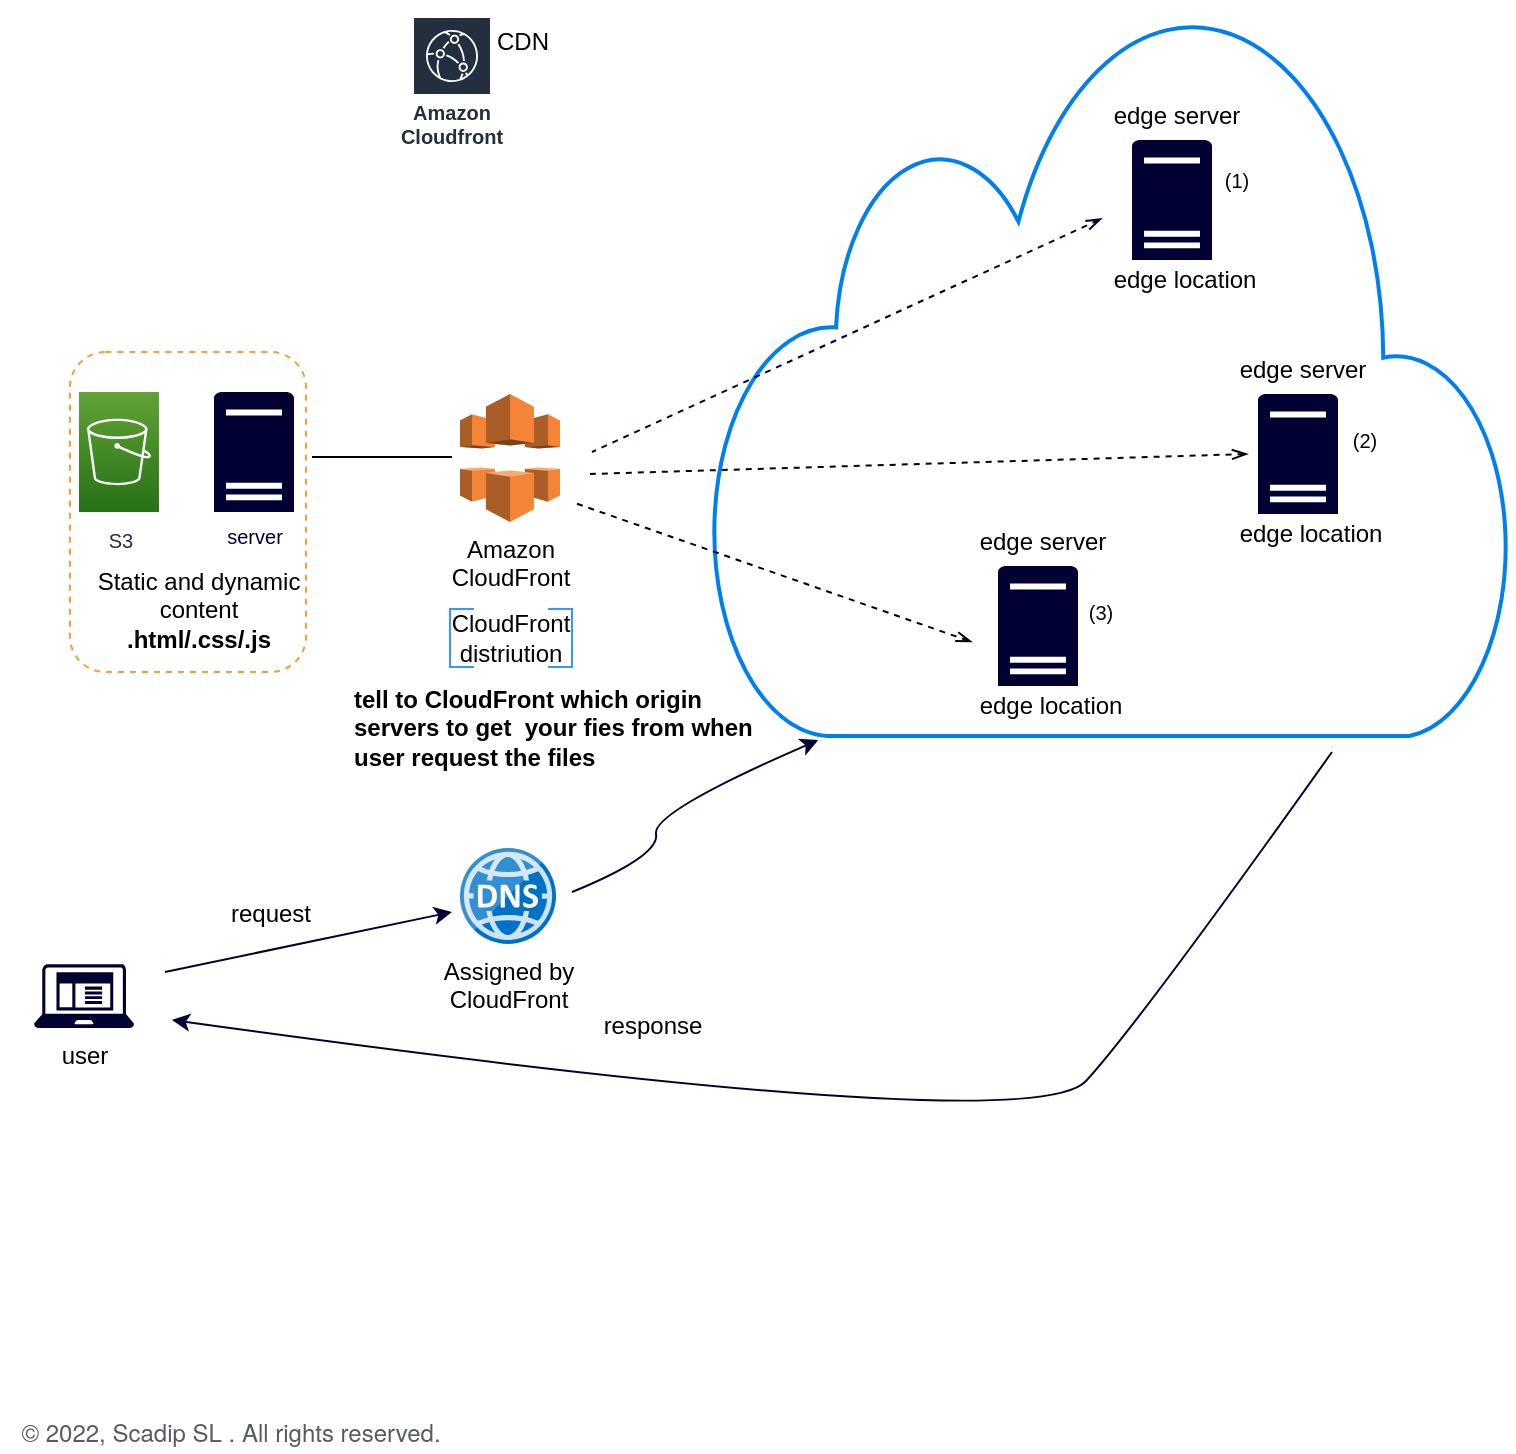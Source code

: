 <mxfile version="20.0.4" type="github">
  <diagram id="e0AHSDDCq2gPhYdt66as" name="Page-1">
    <mxGraphModel dx="1204" dy="539" grid="1" gridSize="10" guides="1" tooltips="1" connect="1" arrows="1" fold="1" page="1" pageScale="1" pageWidth="827" pageHeight="1169" math="0" shadow="0">
      <root>
        <mxCell id="0" />
        <mxCell id="1" parent="0" />
        <mxCell id="LwQagKC2jVfEo59z9Ib3-13" value="" style="rounded=1;whiteSpace=wrap;html=1;fontSize=12;strokeColor=#FF9933;dashed=1;fillColor=none;" parent="1" vertex="1">
          <mxGeometry x="69" y="180" width="118" height="160" as="geometry" />
        </mxCell>
        <mxCell id="LwQagKC2jVfEo59z9Ib3-1" value="Amazon Cloudfront" style="sketch=0;outlineConnect=0;fontColor=#232F3E;gradientColor=none;strokeColor=#ffffff;fillColor=#232F3E;dashed=0;verticalLabelPosition=middle;verticalAlign=bottom;align=center;html=1;whiteSpace=wrap;fontSize=10;fontStyle=1;spacing=3;shape=mxgraph.aws4.productIcon;prIcon=mxgraph.aws4.cloudfront;" parent="1" vertex="1">
          <mxGeometry x="240" y="12" width="40" height="70" as="geometry" />
        </mxCell>
        <mxCell id="LwQagKC2jVfEo59z9Ib3-2" value="CDN" style="text;html=1;align=center;verticalAlign=middle;resizable=0;points=[];autosize=1;strokeColor=none;fillColor=none;" parent="1" vertex="1">
          <mxGeometry x="270" y="10" width="50" height="30" as="geometry" />
        </mxCell>
        <mxCell id="LwQagKC2jVfEo59z9Ib3-3" value="&lt;span style=&quot;font-size: 10px;&quot;&gt;S3&lt;/span&gt;" style="sketch=0;points=[[0,0,0],[0.25,0,0],[0.5,0,0],[0.75,0,0],[1,0,0],[0,1,0],[0.25,1,0],[0.5,1,0],[0.75,1,0],[1,1,0],[0,0.25,0],[0,0.5,0],[0,0.75,0],[1,0.25,0],[1,0.5,0],[1,0.75,0]];outlineConnect=0;fontColor=#232F3E;gradientColor=#60A337;gradientDirection=north;fillColor=#277116;strokeColor=#ffffff;dashed=0;verticalLabelPosition=bottom;verticalAlign=top;align=center;html=1;fontSize=12;fontStyle=0;shape=mxgraph.aws4.resourceIcon;resIcon=mxgraph.aws4.s3;" parent="1" vertex="1">
          <mxGeometry x="73.5" y="200" width="40" height="60" as="geometry" />
        </mxCell>
        <mxCell id="LwQagKC2jVfEo59z9Ib3-4" value="&lt;font style=&quot;font-size: 10px;&quot;&gt;server&lt;/font&gt;" style="sketch=0;pointerEvents=1;shadow=0;dashed=0;html=1;strokeColor=none;labelPosition=center;verticalLabelPosition=bottom;verticalAlign=top;align=center;fillColor=#000033;shape=mxgraph.mscae.enterprise.server_generic;fontSize=10;fontColor=#000033;" parent="1" vertex="1">
          <mxGeometry x="141" y="200" width="40" height="60" as="geometry" />
        </mxCell>
        <mxCell id="LwQagKC2jVfEo59z9Ib3-11" value="Amazon &lt;br&gt;CloudFront" style="outlineConnect=0;dashed=0;verticalLabelPosition=bottom;verticalAlign=top;align=center;html=1;shape=mxgraph.aws3.cloudfront;fillColor=#F58536;gradientColor=none;fontSize=12;" parent="1" vertex="1">
          <mxGeometry x="264" y="201" width="50" height="64" as="geometry" />
        </mxCell>
        <mxCell id="LwQagKC2jVfEo59z9Ib3-12" value="Static and dynamic&lt;br&gt;content&lt;br&gt;&lt;b&gt;.html/.css/.js&lt;/b&gt;" style="text;html=1;align=center;verticalAlign=middle;resizable=0;points=[];autosize=1;strokeColor=none;fillColor=none;fontSize=12;" parent="1" vertex="1">
          <mxGeometry x="72.5" y="279" width="120" height="60" as="geometry" />
        </mxCell>
        <mxCell id="LwQagKC2jVfEo59z9Ib3-14" value="CloudFront&lt;br&gt;distriution" style="text;html=1;align=center;verticalAlign=middle;resizable=0;points=[];autosize=1;strokeColor=none;fillColor=none;fontSize=12;" parent="1" vertex="1">
          <mxGeometry x="249" y="303" width="80" height="40" as="geometry" />
        </mxCell>
        <mxCell id="LwQagKC2jVfEo59z9Ib3-15" value="" style="strokeWidth=1;html=1;shape=mxgraph.flowchart.annotation_1;align=left;pointerEvents=1;fontColor=#000033;fillColor=none;strokeColor=#3399FF;" parent="1" vertex="1">
          <mxGeometry x="259" y="308.5" width="12" height="29" as="geometry" />
        </mxCell>
        <mxCell id="LwQagKC2jVfEo59z9Ib3-16" value="" style="strokeWidth=1;html=1;shape=mxgraph.flowchart.annotation_1;align=left;pointerEvents=1;fontColor=#000033;fillColor=none;direction=west;strokeColor=#3399FF;" parent="1" vertex="1">
          <mxGeometry x="308" y="308.5" width="12" height="29" as="geometry" />
        </mxCell>
        <mxCell id="LwQagKC2jVfEo59z9Ib3-17" value="" style="endArrow=none;html=1;rounded=0;fontSize=12;" parent="1" edge="1">
          <mxGeometry width="50" height="50" relative="1" as="geometry">
            <mxPoint x="190" y="232.5" as="sourcePoint" />
            <mxPoint x="260" y="232.5" as="targetPoint" />
          </mxGeometry>
        </mxCell>
        <mxCell id="LwQagKC2jVfEo59z9Ib3-19" value="" style="html=1;verticalLabelPosition=bottom;align=center;labelBackgroundColor=#ffffff;verticalAlign=top;strokeWidth=2;strokeColor=#0080F0;shadow=0;dashed=0;shape=mxgraph.ios7.icons.cloud;fontSize=12;fillColor=none;" parent="1" vertex="1">
          <mxGeometry x="390" y="5" width="400" height="367" as="geometry" />
        </mxCell>
        <mxCell id="LwQagKC2jVfEo59z9Ib3-18" value="user" style="sketch=0;aspect=fixed;pointerEvents=1;shadow=0;dashed=0;html=1;strokeColor=none;labelPosition=center;verticalLabelPosition=bottom;verticalAlign=top;align=center;fillColor=#000033;shape=mxgraph.mscae.enterprise.client_application;fontSize=12;" parent="1" vertex="1">
          <mxGeometry x="51" y="486" width="50" height="32" as="geometry" />
        </mxCell>
        <mxCell id="LwQagKC2jVfEo59z9Ib3-20" value="" style="sketch=0;pointerEvents=1;shadow=0;dashed=0;html=1;strokeColor=none;labelPosition=center;verticalLabelPosition=bottom;verticalAlign=top;align=center;fillColor=#000033;shape=mxgraph.mscae.enterprise.server_generic;fontSize=10;fontColor=#000033;" parent="1" vertex="1">
          <mxGeometry x="600" y="74" width="40" height="60" as="geometry" />
        </mxCell>
        <mxCell id="LwQagKC2jVfEo59z9Ib3-21" value="edge server" style="text;html=1;align=center;verticalAlign=middle;resizable=0;points=[];autosize=1;strokeColor=none;fillColor=none;fontSize=12;" parent="1" vertex="1">
          <mxGeometry x="577" y="47" width="90" height="30" as="geometry" />
        </mxCell>
        <mxCell id="LwQagKC2jVfEo59z9Ib3-23" value="edge location" style="text;html=1;align=center;verticalAlign=middle;resizable=0;points=[];autosize=1;strokeColor=none;fillColor=none;fontSize=12;" parent="1" vertex="1">
          <mxGeometry x="581" y="129" width="90" height="30" as="geometry" />
        </mxCell>
        <mxCell id="LwQagKC2jVfEo59z9Ib3-24" value="" style="sketch=0;pointerEvents=1;shadow=0;dashed=0;html=1;strokeColor=none;labelPosition=center;verticalLabelPosition=bottom;verticalAlign=top;align=center;fillColor=#000033;shape=mxgraph.mscae.enterprise.server_generic;fontSize=10;fontColor=#000033;" parent="1" vertex="1">
          <mxGeometry x="663" y="201" width="40" height="60" as="geometry" />
        </mxCell>
        <mxCell id="LwQagKC2jVfEo59z9Ib3-25" value="edge server" style="text;html=1;align=center;verticalAlign=middle;resizable=0;points=[];autosize=1;strokeColor=none;fillColor=none;fontSize=12;" parent="1" vertex="1">
          <mxGeometry x="640" y="174" width="90" height="30" as="geometry" />
        </mxCell>
        <mxCell id="LwQagKC2jVfEo59z9Ib3-26" value="edge location" style="text;html=1;align=center;verticalAlign=middle;resizable=0;points=[];autosize=1;strokeColor=none;fillColor=none;fontSize=12;" parent="1" vertex="1">
          <mxGeometry x="644" y="256" width="90" height="30" as="geometry" />
        </mxCell>
        <mxCell id="LwQagKC2jVfEo59z9Ib3-27" value="" style="sketch=0;pointerEvents=1;shadow=0;dashed=0;html=1;strokeColor=none;labelPosition=center;verticalLabelPosition=bottom;verticalAlign=top;align=center;fillColor=#000033;shape=mxgraph.mscae.enterprise.server_generic;fontSize=10;fontColor=#000033;" parent="1" vertex="1">
          <mxGeometry x="533" y="287" width="40" height="60" as="geometry" />
        </mxCell>
        <mxCell id="LwQagKC2jVfEo59z9Ib3-28" value="edge server" style="text;html=1;align=center;verticalAlign=middle;resizable=0;points=[];autosize=1;strokeColor=none;fillColor=none;fontSize=12;" parent="1" vertex="1">
          <mxGeometry x="510" y="260" width="90" height="30" as="geometry" />
        </mxCell>
        <mxCell id="LwQagKC2jVfEo59z9Ib3-29" value="edge location" style="text;html=1;align=center;verticalAlign=middle;resizable=0;points=[];autosize=1;strokeColor=none;fillColor=none;fontSize=12;" parent="1" vertex="1">
          <mxGeometry x="514" y="342" width="90" height="30" as="geometry" />
        </mxCell>
        <mxCell id="LwQagKC2jVfEo59z9Ib3-30" value="(1)" style="text;html=1;align=center;verticalAlign=middle;resizable=0;points=[];autosize=1;strokeColor=none;fillColor=none;fontSize=10;" parent="1" vertex="1">
          <mxGeometry x="632" y="79" width="40" height="30" as="geometry" />
        </mxCell>
        <mxCell id="LwQagKC2jVfEo59z9Ib3-31" value="(2)" style="text;html=1;align=center;verticalAlign=middle;resizable=0;points=[];autosize=1;strokeColor=none;fillColor=none;fontSize=10;" parent="1" vertex="1">
          <mxGeometry x="696" y="209" width="40" height="30" as="geometry" />
        </mxCell>
        <mxCell id="LwQagKC2jVfEo59z9Ib3-33" value="(3)" style="text;html=1;align=center;verticalAlign=middle;resizable=0;points=[];autosize=1;strokeColor=none;fillColor=none;fontSize=10;" parent="1" vertex="1">
          <mxGeometry x="564" y="295" width="40" height="30" as="geometry" />
        </mxCell>
        <mxCell id="LwQagKC2jVfEo59z9Ib3-35" value="" style="endArrow=none;dashed=1;html=1;shadow=0;sketch=0;fontSize=10;strokeColor=#000033;jumpStyle=none;rounded=0;startArrow=openThin;startFill=0;" parent="1" edge="1">
          <mxGeometry width="50" height="50" relative="1" as="geometry">
            <mxPoint x="585" y="113.235" as="sourcePoint" />
            <mxPoint x="330" y="230" as="targetPoint" />
          </mxGeometry>
        </mxCell>
        <mxCell id="LwQagKC2jVfEo59z9Ib3-36" value="" style="endArrow=none;dashed=1;html=1;shadow=0;sketch=0;fontSize=10;strokeColor=#000000;jumpStyle=none;rounded=0;startArrow=openThin;startFill=0;exitX=0;exitY=0.5;exitDx=0;exitDy=0;exitPerimeter=0;" parent="1" edge="1">
          <mxGeometry width="50" height="50" relative="1" as="geometry">
            <mxPoint x="658" y="231" as="sourcePoint" />
            <mxPoint x="329" y="241" as="targetPoint" />
          </mxGeometry>
        </mxCell>
        <mxCell id="LwQagKC2jVfEo59z9Ib3-37" value="" style="endArrow=none;dashed=1;html=1;shadow=0;sketch=0;fontSize=10;strokeColor=#000000;jumpStyle=none;rounded=0;startArrow=openThin;startFill=0;" parent="1" edge="1">
          <mxGeometry width="50" height="50" relative="1" as="geometry">
            <mxPoint x="520" y="325" as="sourcePoint" />
            <mxPoint x="320" y="255" as="targetPoint" />
          </mxGeometry>
        </mxCell>
        <mxCell id="LwQagKC2jVfEo59z9Ib3-38" value="Assigned by &lt;br&gt;CloudFront" style="sketch=0;aspect=fixed;html=1;points=[];align=center;image;fontSize=12;image=img/lib/mscae/DNS.svg;dashed=1;strokeColor=#FF9933;fillColor=none;" parent="1" vertex="1">
          <mxGeometry x="264" y="428" width="48" height="48" as="geometry" />
        </mxCell>
        <mxCell id="LwQagKC2jVfEo59z9Ib3-39" value="" style="endArrow=classic;html=1;rounded=0;shadow=0;sketch=0;fontSize=10;strokeColor=#000033;jumpStyle=none;" parent="1" edge="1">
          <mxGeometry width="50" height="50" relative="1" as="geometry">
            <mxPoint x="116.5" y="490" as="sourcePoint" />
            <mxPoint x="260" y="460" as="targetPoint" />
          </mxGeometry>
        </mxCell>
        <mxCell id="LwQagKC2jVfEo59z9Ib3-40" value="&lt;font style=&quot;font-size: 12px;&quot;&gt;request&lt;/font&gt;" style="text;html=1;align=center;verticalAlign=middle;resizable=0;points=[];autosize=1;strokeColor=none;fillColor=none;fontSize=10;" parent="1" vertex="1">
          <mxGeometry x="138.5" y="446" width="60" height="30" as="geometry" />
        </mxCell>
        <mxCell id="LwQagKC2jVfEo59z9Ib3-42" value="" style="curved=1;endArrow=classic;html=1;rounded=0;shadow=0;sketch=0;fontSize=12;strokeColor=#000033;jumpStyle=none;entryX=0.133;entryY=1;entryDx=0;entryDy=0;entryPerimeter=0;" parent="1" edge="1">
          <mxGeometry width="50" height="50" relative="1" as="geometry">
            <mxPoint x="320" y="450" as="sourcePoint" />
            <mxPoint x="443.2" y="374" as="targetPoint" />
            <Array as="points">
              <mxPoint x="364" y="432" />
              <mxPoint x="360" y="410" />
            </Array>
          </mxGeometry>
        </mxCell>
        <mxCell id="LwQagKC2jVfEo59z9Ib3-43" value="" style="curved=1;endArrow=classic;html=1;rounded=0;shadow=0;sketch=0;fontSize=12;strokeColor=#000033;jumpStyle=none;" parent="1" edge="1">
          <mxGeometry width="50" height="50" relative="1" as="geometry">
            <mxPoint x="700" y="380" as="sourcePoint" />
            <mxPoint x="120" y="514" as="targetPoint" />
            <Array as="points">
              <mxPoint x="604" y="515" />
              <mxPoint x="550" y="574" />
            </Array>
          </mxGeometry>
        </mxCell>
        <mxCell id="LwQagKC2jVfEo59z9Ib3-44" value="response" style="text;html=1;align=center;verticalAlign=middle;resizable=0;points=[];autosize=1;strokeColor=none;fillColor=none;fontSize=12;" parent="1" vertex="1">
          <mxGeometry x="325" y="502" width="70" height="30" as="geometry" />
        </mxCell>
        <mxCell id="LwQagKC2jVfEo59z9Ib3-45" value="&lt;b&gt;tell to CloudFront which origin &lt;br&gt;servers to get&amp;nbsp; your fies from when &lt;br&gt;user request the files&lt;/b&gt;" style="text;html=1;align=left;verticalAlign=middle;resizable=0;points=[];autosize=1;strokeColor=none;fillColor=none;fontSize=12;" parent="1" vertex="1">
          <mxGeometry x="209" y="337.5" width="220" height="60" as="geometry" />
        </mxCell>
        <mxCell id="LwQagKC2jVfEo59z9Ib3-47" value="&lt;span style=&quot;color: rgb(84, 91, 100); font-family: &amp;quot;Amazon Ember&amp;quot;, &amp;quot;Helvetica Neue&amp;quot;, Roboto, Arial, sans-serif; text-align: start; background-color: rgb(255, 255, 255);&quot;&gt;© 2022, Scadip SL&amp;nbsp;&lt;/span&gt;&lt;span style=&quot;color: rgb(84, 91, 100); font-family: &amp;quot;Amazon Ember&amp;quot;, &amp;quot;Helvetica Neue&amp;quot;, Roboto, Arial, sans-serif; text-align: start; background-color: rgb(255, 255, 255);&quot;&gt;. All rights reserved.&lt;/span&gt;" style="text;html=1;align=center;verticalAlign=middle;resizable=0;points=[];autosize=1;strokeColor=none;fillColor=none;fontSize=12;" parent="1" vertex="1">
          <mxGeometry x="34" y="710" width="230" height="20" as="geometry" />
        </mxCell>
      </root>
    </mxGraphModel>
  </diagram>
</mxfile>
